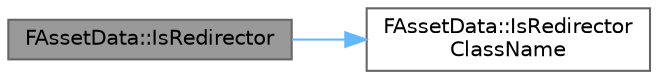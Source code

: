 digraph "FAssetData::IsRedirector"
{
 // INTERACTIVE_SVG=YES
 // LATEX_PDF_SIZE
  bgcolor="transparent";
  edge [fontname=Helvetica,fontsize=10,labelfontname=Helvetica,labelfontsize=10];
  node [fontname=Helvetica,fontsize=10,shape=box,height=0.2,width=0.4];
  rankdir="LR";
  Node1 [id="Node000001",label="FAssetData::IsRedirector",height=0.2,width=0.4,color="gray40", fillcolor="grey60", style="filled", fontcolor="black",tooltip="Returns true if the this asset is a redirector."];
  Node1 -> Node2 [id="edge1_Node000001_Node000002",color="steelblue1",style="solid",tooltip=" "];
  Node2 [id="Node000002",label="FAssetData::IsRedirector\lClassName",height=0.2,width=0.4,color="grey40", fillcolor="white", style="filled",URL="$dd/dc3/structFAssetData.html#a4d9c2d30d9cadaaa1e2e5308044cd8f3",tooltip=" "];
}
